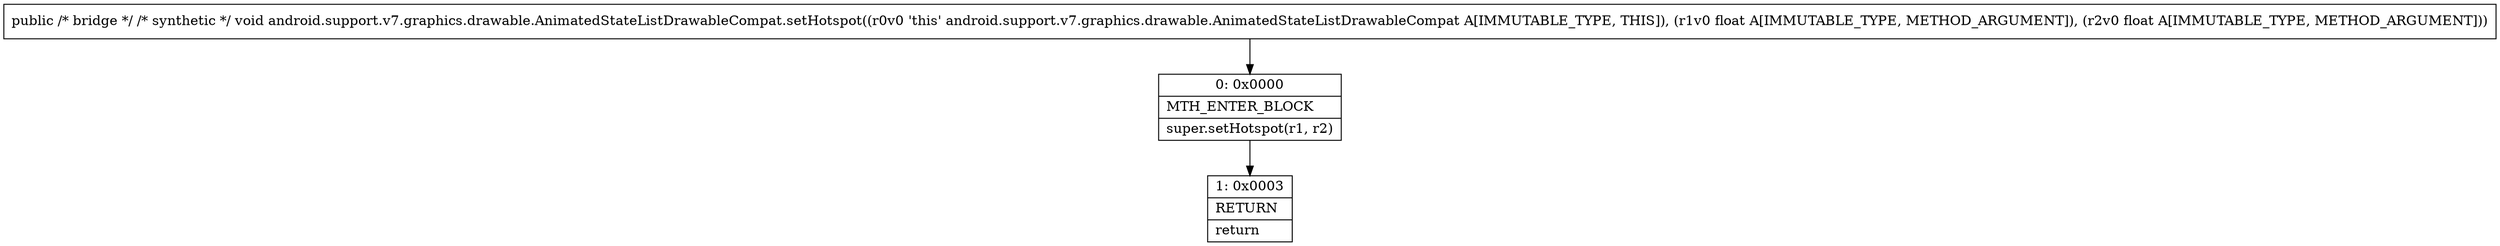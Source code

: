 digraph "CFG forandroid.support.v7.graphics.drawable.AnimatedStateListDrawableCompat.setHotspot(FF)V" {
Node_0 [shape=record,label="{0\:\ 0x0000|MTH_ENTER_BLOCK\l|super.setHotspot(r1, r2)\l}"];
Node_1 [shape=record,label="{1\:\ 0x0003|RETURN\l|return\l}"];
MethodNode[shape=record,label="{public \/* bridge *\/ \/* synthetic *\/ void android.support.v7.graphics.drawable.AnimatedStateListDrawableCompat.setHotspot((r0v0 'this' android.support.v7.graphics.drawable.AnimatedStateListDrawableCompat A[IMMUTABLE_TYPE, THIS]), (r1v0 float A[IMMUTABLE_TYPE, METHOD_ARGUMENT]), (r2v0 float A[IMMUTABLE_TYPE, METHOD_ARGUMENT])) }"];
MethodNode -> Node_0;
Node_0 -> Node_1;
}

